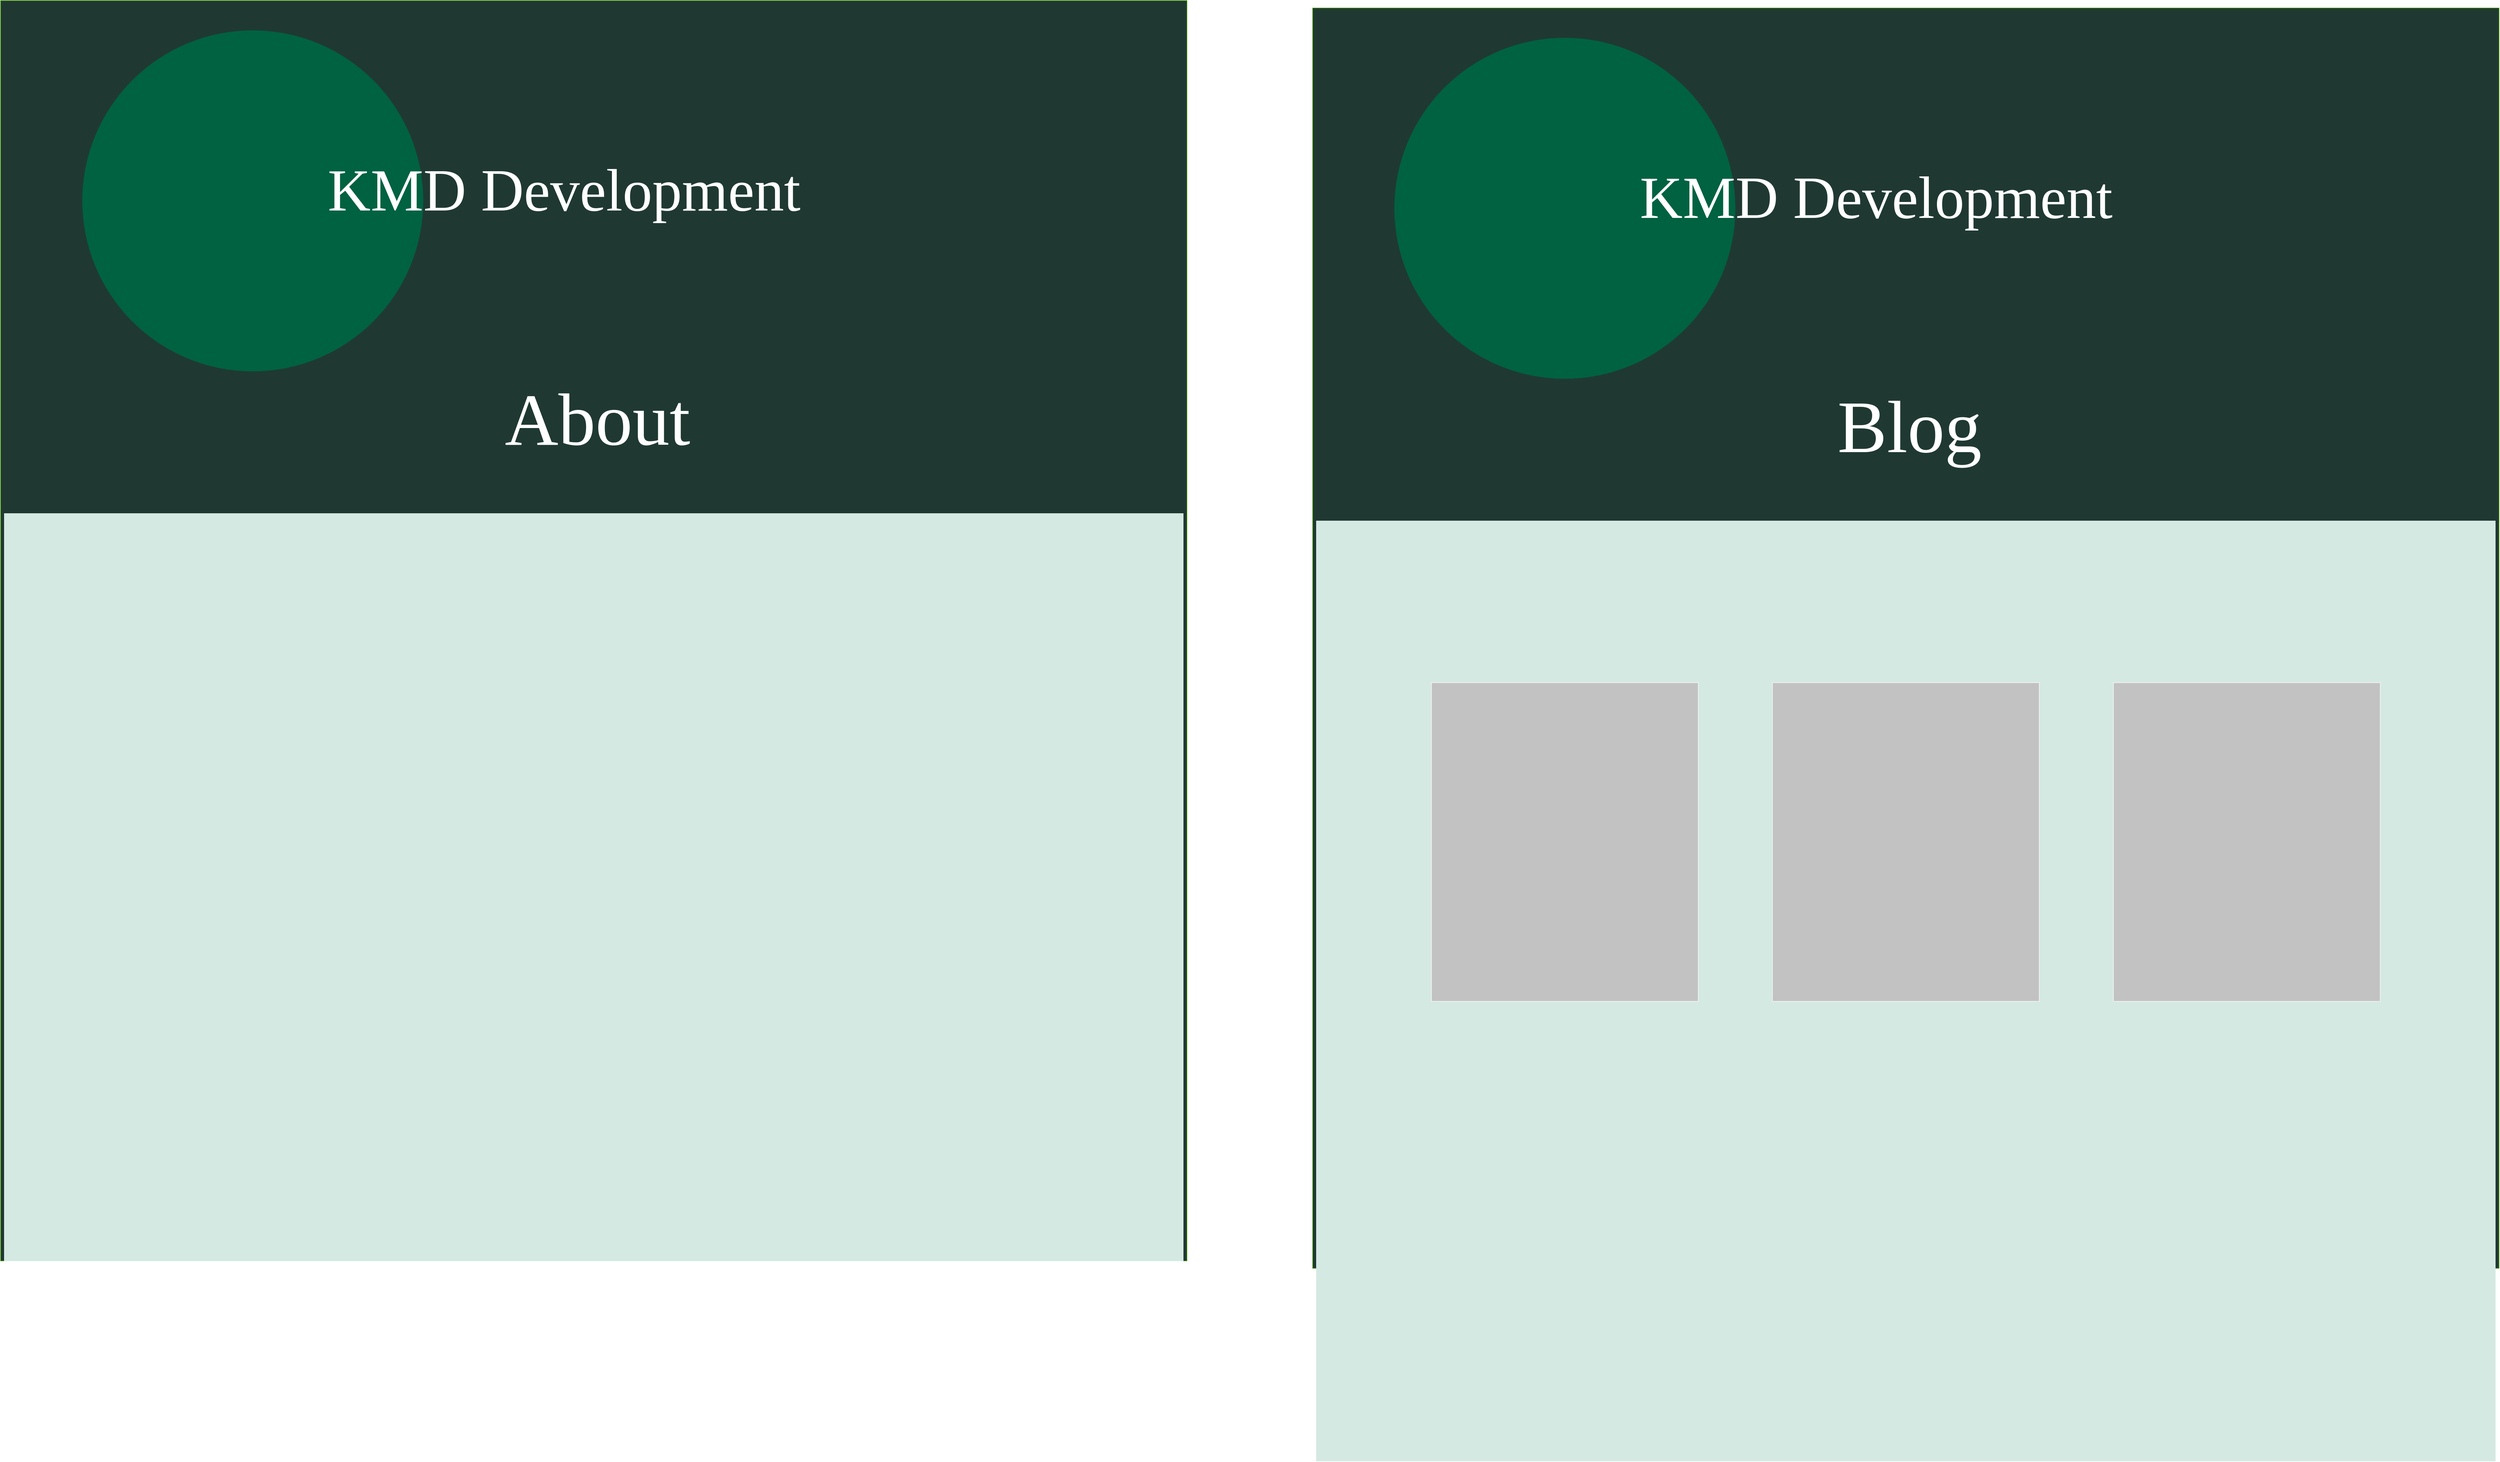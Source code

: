 <mxfile version="13.10.0" type="embed">
    <diagram id="LkkhM9hpOwHaFc3a3sou" name="Page-1">
        <mxGraphModel dx="3960" dy="2268" grid="1" gridSize="10" guides="1" tooltips="1" connect="1" arrows="1" fold="1" page="1" pageScale="1" pageWidth="900" pageHeight="1600" background="#ffffff" math="0" shadow="0">
            <root>
                <mxCell id="0"/>
                <mxCell id="1" parent="0"/>
                <mxCell id="20" value="" style="group" parent="1" vertex="1" connectable="0">
                    <mxGeometry width="1600" height="1700" as="geometry"/>
                </mxCell>
                <mxCell id="3" value="" style="whiteSpace=wrap;html=1;strokeColor=#2D7600;fontColor=#ffffff;fillColor=#1F3932;movable=1;resizable=1;rotatable=1;deletable=1;editable=1;connectable=1;" parent="20" vertex="1">
                    <mxGeometry width="1600" height="1700" as="geometry"/>
                </mxCell>
                <mxCell id="19" value="" style="ellipse;whiteSpace=wrap;html=1;aspect=fixed;fillColor=#006241;fontSize=80;strokeColor=none;" parent="20" vertex="1">
                    <mxGeometry x="110" y="40" width="460" height="460" as="geometry"/>
                </mxCell>
                <mxCell id="7" value="KMD Development" style="text;html=1;strokeColor=none;fillColor=none;align=center;verticalAlign=middle;whiteSpace=wrap;rounded=0;fontFamily=Verdana;fontSize=80;fontColor=#FFFFFF;" parent="20" vertex="1">
                    <mxGeometry x="270" y="180" width="980" height="150" as="geometry"/>
                </mxCell>
                <mxCell id="16" value="About" style="text;html=1;strokeColor=none;fillColor=none;align=center;verticalAlign=middle;whiteSpace=wrap;rounded=0;fontFamily=Verdana;fontSize=100;fontColor=#FFFFFF;" parent="20" vertex="1">
                    <mxGeometry x="245" y="490" width="1120" height="150" as="geometry"/>
                </mxCell>
                <mxCell id="17" value="" style="rounded=0;whiteSpace=wrap;html=1;strokeColor=#D4E9E2;fillColor=#D4E9E2;" parent="20" vertex="1">
                    <mxGeometry x="5" y="692" width="1590" height="1008" as="geometry"/>
                </mxCell>
                <mxCell id="26" value="aaa" style="group" vertex="1" connectable="0" parent="1">
                    <mxGeometry x="1770" y="10" width="1600" height="1960" as="geometry"/>
                </mxCell>
                <mxCell id="27" value="" style="whiteSpace=wrap;html=1;strokeColor=#2D7600;fontColor=#ffffff;fillColor=#1F3932;movable=1;resizable=1;rotatable=1;deletable=1;editable=1;connectable=1;" vertex="1" parent="26">
                    <mxGeometry width="1600" height="1700" as="geometry"/>
                </mxCell>
                <mxCell id="28" value="" style="ellipse;whiteSpace=wrap;html=1;aspect=fixed;fillColor=#006241;fontSize=80;strokeColor=none;" vertex="1" parent="26">
                    <mxGeometry x="110" y="40" width="460" height="460" as="geometry"/>
                </mxCell>
                <mxCell id="29" value="KMD Development" style="text;html=1;strokeColor=none;fillColor=none;align=center;verticalAlign=middle;whiteSpace=wrap;rounded=0;fontFamily=Verdana;fontSize=80;fontColor=#FFFFFF;" vertex="1" parent="26">
                    <mxGeometry x="270" y="180" width="980" height="150" as="geometry"/>
                </mxCell>
                <mxCell id="30" value="Blog" style="text;html=1;strokeColor=none;fillColor=none;align=center;verticalAlign=middle;whiteSpace=wrap;rounded=0;fontFamily=Verdana;fontSize=100;fontColor=#FFFFFF;" vertex="1" parent="26">
                    <mxGeometry x="245" y="490" width="1120" height="150" as="geometry"/>
                </mxCell>
                <mxCell id="31" value="" style="rounded=0;whiteSpace=wrap;html=1;strokeColor=#D4E9E2;fillColor=#D4E9E2;" vertex="1" parent="26">
                    <mxGeometry x="5" y="692" width="1590" height="1268" as="geometry"/>
                </mxCell>
                <mxCell id="32" value="" style="whiteSpace=wrap;html=1;strokeColor=#f0f0f0;fillColor=#C2C2C2;" vertex="1" parent="26">
                    <mxGeometry x="160" y="910" width="360" height="430" as="geometry"/>
                </mxCell>
                <mxCell id="33" value="" style="whiteSpace=wrap;html=1;strokeColor=#f0f0f0;fillColor=#C2C2C2;" vertex="1" parent="26">
                    <mxGeometry x="620" y="910" width="360" height="430" as="geometry"/>
                </mxCell>
                <mxCell id="34" value="" style="whiteSpace=wrap;html=1;strokeColor=#f0f0f0;fillColor=#C2C2C2;" vertex="1" parent="26">
                    <mxGeometry x="1080" y="910" width="360" height="430" as="geometry"/>
                </mxCell>
            </root>
        </mxGraphModel>
    </diagram>
</mxfile>